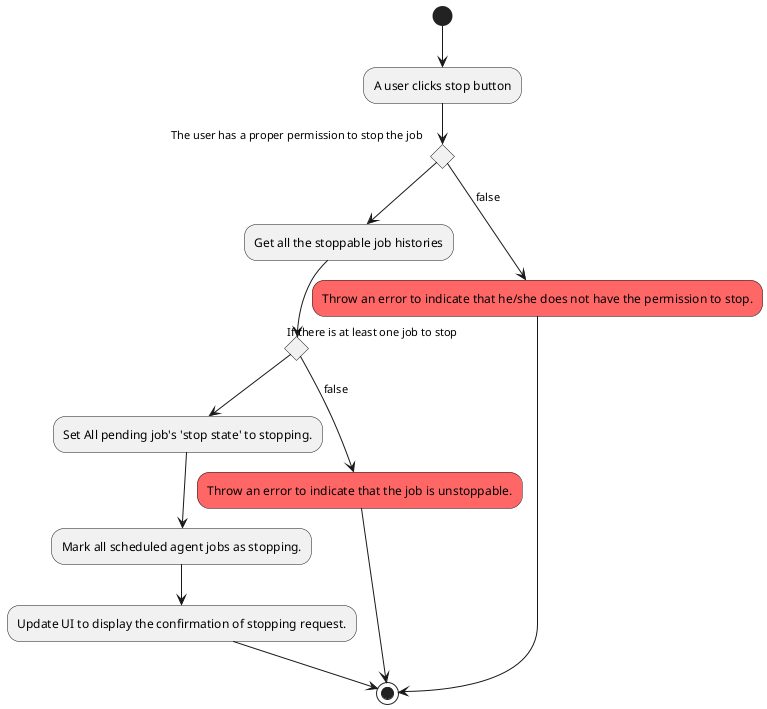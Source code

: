 @startuml
skinparam activity {
 BackgroundColor<< Error >> #ff6666
}
 
(*) --> "A user clicks stop button"
if "The user has a proper permission to stop the job" then
	--> "Get all the stoppable job histories"
	if "If there is at least one job to stop" then
		--> "Set All pending job's 'stop state' to stopping."
		--> "Mark all scheduled agent jobs as stopping."
		--> "Update UI to display the confirmation of stopping request."
		--> (*)
	else
		--> [false] "Throw an error to indicate that the job is unstoppable." << Error >>
 		--> (*)
	end if
else
	--> [false] "Throw an error to indicate that he/she does not have the permission to stop." << Error >>
endif
--> (*)
@enduml